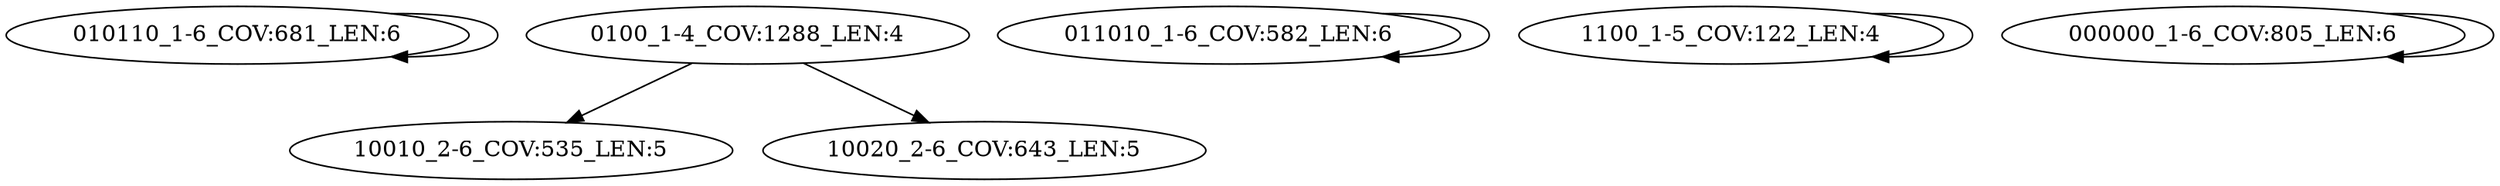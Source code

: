 digraph G {
    "010110_1-6_COV:681_LEN:6" -> "010110_1-6_COV:681_LEN:6";
    "0100_1-4_COV:1288_LEN:4" -> "10010_2-6_COV:535_LEN:5";
    "0100_1-4_COV:1288_LEN:4" -> "10020_2-6_COV:643_LEN:5";
    "011010_1-6_COV:582_LEN:6" -> "011010_1-6_COV:582_LEN:6";
    "1100_1-5_COV:122_LEN:4" -> "1100_1-5_COV:122_LEN:4";
    "000000_1-6_COV:805_LEN:6" -> "000000_1-6_COV:805_LEN:6";
}

